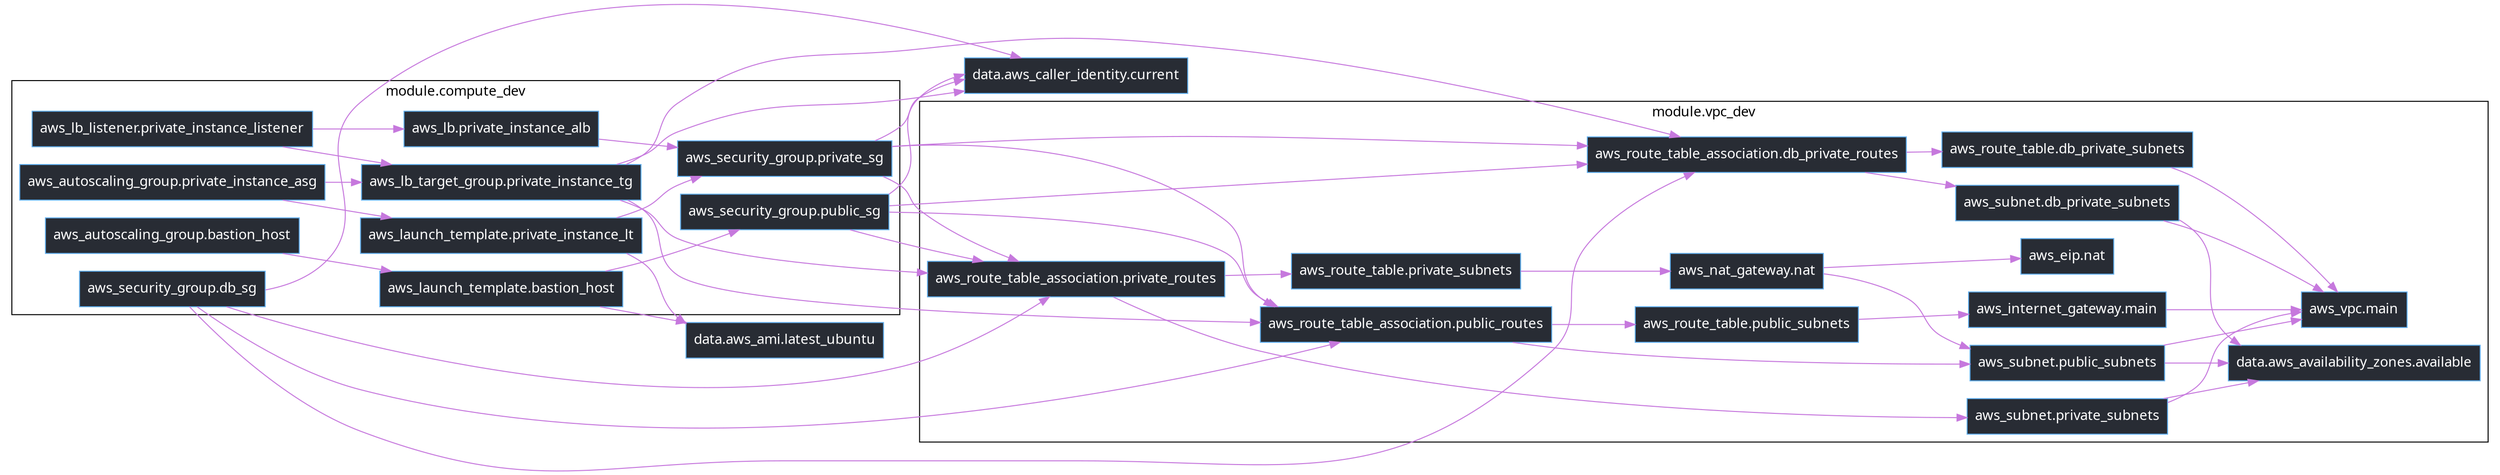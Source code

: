 digraph G {
  rankdir=LR;
  bgcolor="#ffffff";
  node [
      shape=box,
      style=filled,
      color="#61afef",
      fillcolor="#282c34",
      fontcolor="white",
      fontname="Fira Code"
      backgroundcolor="#ffffff"
  ];
  edge [
      color="#c678dd",
      fontname="Fira Code"
  ];
  subgraph "cluster_module.compute_dev" {
    label = "module.compute_dev"
    fontname = "sans-serif"
    "module.compute_dev.aws_autoscaling_group.bastion_host" [label="aws_autoscaling_group.bastion_host"];
    "module.compute_dev.aws_autoscaling_group.private_instance_asg" [label="aws_autoscaling_group.private_instance_asg"];
    "module.compute_dev.aws_launch_template.bastion_host" [label="aws_launch_template.bastion_host"];
    "module.compute_dev.aws_launch_template.private_instance_lt" [label="aws_launch_template.private_instance_lt"];
    "module.compute_dev.aws_lb.private_instance_alb" [label="aws_lb.private_instance_alb"];
    "module.compute_dev.aws_lb_listener.private_instance_listener" [label="aws_lb_listener.private_instance_listener"];
    "module.compute_dev.aws_lb_target_group.private_instance_tg" [label="aws_lb_target_group.private_instance_tg"];
    "module.compute_dev.aws_security_group.db_sg" [label="aws_security_group.db_sg"];
    "module.compute_dev.aws_security_group.private_sg" [label="aws_security_group.private_sg"];
    "module.compute_dev.aws_security_group.public_sg" [label="aws_security_group.public_sg"];
  }
  subgraph "cluster_module.vpc_dev" {
    label = "module.vpc_dev"
    fontname = "sans-serif"
    "module.vpc_dev.data.aws_availability_zones.available" [label="data.aws_availability_zones.available"];
    "module.vpc_dev.aws_eip.nat" [label="aws_eip.nat"];
    "module.vpc_dev.aws_internet_gateway.main" [label="aws_internet_gateway.main"];
    "module.vpc_dev.aws_nat_gateway.nat" [label="aws_nat_gateway.nat"];
    "module.vpc_dev.aws_route_table.db_private_subnets" [label="aws_route_table.db_private_subnets"];
    "module.vpc_dev.aws_route_table.private_subnets" [label="aws_route_table.private_subnets"];
    "module.vpc_dev.aws_route_table.public_subnets" [label="aws_route_table.public_subnets"];
    "module.vpc_dev.aws_route_table_association.db_private_routes" [label="aws_route_table_association.db_private_routes"];
    "module.vpc_dev.aws_route_table_association.private_routes" [label="aws_route_table_association.private_routes"];
    "module.vpc_dev.aws_route_table_association.public_routes" [label="aws_route_table_association.public_routes"];
    "module.vpc_dev.aws_subnet.db_private_subnets" [label="aws_subnet.db_private_subnets"];
    "module.vpc_dev.aws_subnet.private_subnets" [label="aws_subnet.private_subnets"];
    "module.vpc_dev.aws_subnet.public_subnets" [label="aws_subnet.public_subnets"];
    "module.vpc_dev.aws_vpc.main" [label="aws_vpc.main"];
  }
  "module.compute_dev.aws_autoscaling_group.bastion_host" -> "module.compute_dev.aws_launch_template.bastion_host";
  "module.compute_dev.aws_autoscaling_group.private_instance_asg" -> "module.compute_dev.aws_launch_template.private_instance_lt";
  "module.compute_dev.aws_autoscaling_group.private_instance_asg" -> "module.compute_dev.aws_lb_target_group.private_instance_tg";
  "module.compute_dev.aws_launch_template.bastion_host" -> "data.aws_ami.latest_ubuntu";
  "module.compute_dev.aws_launch_template.bastion_host" -> "module.compute_dev.aws_security_group.public_sg";
  "module.compute_dev.aws_launch_template.private_instance_lt" -> "data.aws_ami.latest_ubuntu";
  "module.compute_dev.aws_launch_template.private_instance_lt" -> "module.compute_dev.aws_security_group.private_sg";
  "module.compute_dev.aws_lb.private_instance_alb" -> "module.compute_dev.aws_security_group.private_sg";
  "module.compute_dev.aws_lb_listener.private_instance_listener" -> "module.compute_dev.aws_lb.private_instance_alb";
  "module.compute_dev.aws_lb_listener.private_instance_listener" -> "module.compute_dev.aws_lb_target_group.private_instance_tg";
  "module.compute_dev.aws_lb_target_group.private_instance_tg" -> "data.aws_caller_identity.current";
  "module.compute_dev.aws_lb_target_group.private_instance_tg" -> "module.vpc_dev.aws_route_table_association.db_private_routes";
  "module.compute_dev.aws_lb_target_group.private_instance_tg" -> "module.vpc_dev.aws_route_table_association.private_routes";
  "module.compute_dev.aws_lb_target_group.private_instance_tg" -> "module.vpc_dev.aws_route_table_association.public_routes";
  "module.compute_dev.aws_security_group.db_sg" -> "data.aws_caller_identity.current";
  "module.compute_dev.aws_security_group.db_sg" -> "module.vpc_dev.aws_route_table_association.db_private_routes";
  "module.compute_dev.aws_security_group.db_sg" -> "module.vpc_dev.aws_route_table_association.private_routes";
  "module.compute_dev.aws_security_group.db_sg" -> "module.vpc_dev.aws_route_table_association.public_routes";
  "module.compute_dev.aws_security_group.private_sg" -> "data.aws_caller_identity.current";
  "module.compute_dev.aws_security_group.private_sg" -> "module.vpc_dev.aws_route_table_association.db_private_routes";
  "module.compute_dev.aws_security_group.private_sg" -> "module.vpc_dev.aws_route_table_association.private_routes";
  "module.compute_dev.aws_security_group.private_sg" -> "module.vpc_dev.aws_route_table_association.public_routes";
  "module.compute_dev.aws_security_group.public_sg" -> "data.aws_caller_identity.current";
  "module.compute_dev.aws_security_group.public_sg" -> "module.vpc_dev.aws_route_table_association.db_private_routes";
  "module.compute_dev.aws_security_group.public_sg" -> "module.vpc_dev.aws_route_table_association.private_routes";
  "module.compute_dev.aws_security_group.public_sg" -> "module.vpc_dev.aws_route_table_association.public_routes";
  "module.vpc_dev.aws_internet_gateway.main" -> "module.vpc_dev.aws_vpc.main";
  "module.vpc_dev.aws_nat_gateway.nat" -> "module.vpc_dev.aws_eip.nat";
  "module.vpc_dev.aws_nat_gateway.nat" -> "module.vpc_dev.aws_subnet.public_subnets";
  "module.vpc_dev.aws_route_table.db_private_subnets" -> "module.vpc_dev.aws_vpc.main";
  "module.vpc_dev.aws_route_table.private_subnets" -> "module.vpc_dev.aws_nat_gateway.nat";
  "module.vpc_dev.aws_route_table.public_subnets" -> "module.vpc_dev.aws_internet_gateway.main";
  "module.vpc_dev.aws_route_table_association.db_private_routes" -> "module.vpc_dev.aws_route_table.db_private_subnets";
  "module.vpc_dev.aws_route_table_association.db_private_routes" -> "module.vpc_dev.aws_subnet.db_private_subnets";
  "module.vpc_dev.aws_route_table_association.private_routes" -> "module.vpc_dev.aws_route_table.private_subnets";
  "module.vpc_dev.aws_route_table_association.private_routes" -> "module.vpc_dev.aws_subnet.private_subnets";
  "module.vpc_dev.aws_route_table_association.public_routes" -> "module.vpc_dev.aws_route_table.public_subnets";
  "module.vpc_dev.aws_route_table_association.public_routes" -> "module.vpc_dev.aws_subnet.public_subnets";
  "module.vpc_dev.aws_subnet.db_private_subnets" -> "module.vpc_dev.data.aws_availability_zones.available";
  "module.vpc_dev.aws_subnet.db_private_subnets" -> "module.vpc_dev.aws_vpc.main";
  "module.vpc_dev.aws_subnet.private_subnets" -> "module.vpc_dev.data.aws_availability_zones.available";
  "module.vpc_dev.aws_subnet.private_subnets" -> "module.vpc_dev.aws_vpc.main";
  "module.vpc_dev.aws_subnet.public_subnets" -> "module.vpc_dev.data.aws_availability_zones.available";
  "module.vpc_dev.aws_subnet.public_subnets" -> "module.vpc_dev.aws_vpc.main";
}
